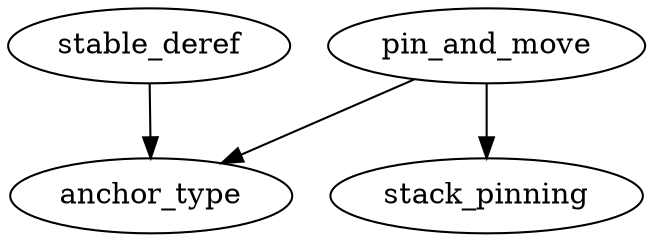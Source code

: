 digraph {
	stable_deref -> anchor_type
	pin_and_move -> anchor_type
	pin_and_move -> stack_pinning
}
